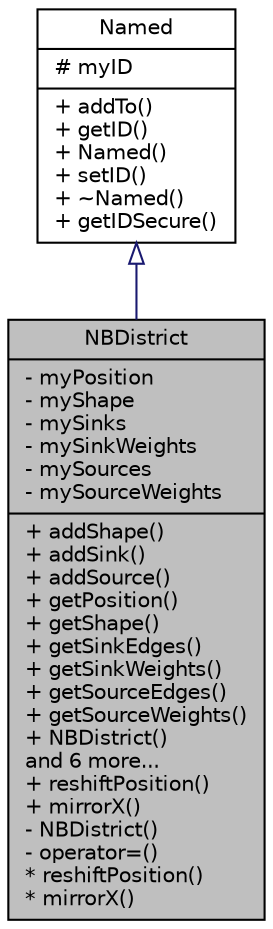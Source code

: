 digraph "NBDistrict"
{
  edge [fontname="Helvetica",fontsize="10",labelfontname="Helvetica",labelfontsize="10"];
  node [fontname="Helvetica",fontsize="10",shape=record];
  Node0 [label="{NBDistrict\n|- myPosition\l- myShape\l- mySinks\l- mySinkWeights\l- mySources\l- mySourceWeights\l|+ addShape()\l+ addSink()\l+ addSource()\l+ getPosition()\l+ getShape()\l+ getSinkEdges()\l+ getSinkWeights()\l+ getSourceEdges()\l+ getSourceWeights()\l+ NBDistrict()\land 6 more...\l+ reshiftPosition()\l+ mirrorX()\l- NBDistrict()\l- operator=()\l* reshiftPosition()\l* mirrorX()\l}",height=0.2,width=0.4,color="black", fillcolor="grey75", style="filled", fontcolor="black"];
  Node1 -> Node0 [dir="back",color="midnightblue",fontsize="10",style="solid",arrowtail="onormal",fontname="Helvetica"];
  Node1 [label="{Named\n|# myID\l|+ addTo()\l+ getID()\l+ Named()\l+ setID()\l+ ~Named()\l+ getIDSecure()\l}",height=0.2,width=0.4,color="black", fillcolor="white", style="filled",URL="$d5/dbf/class_named.html",tooltip="Base class for objects which have an id. "];
}
